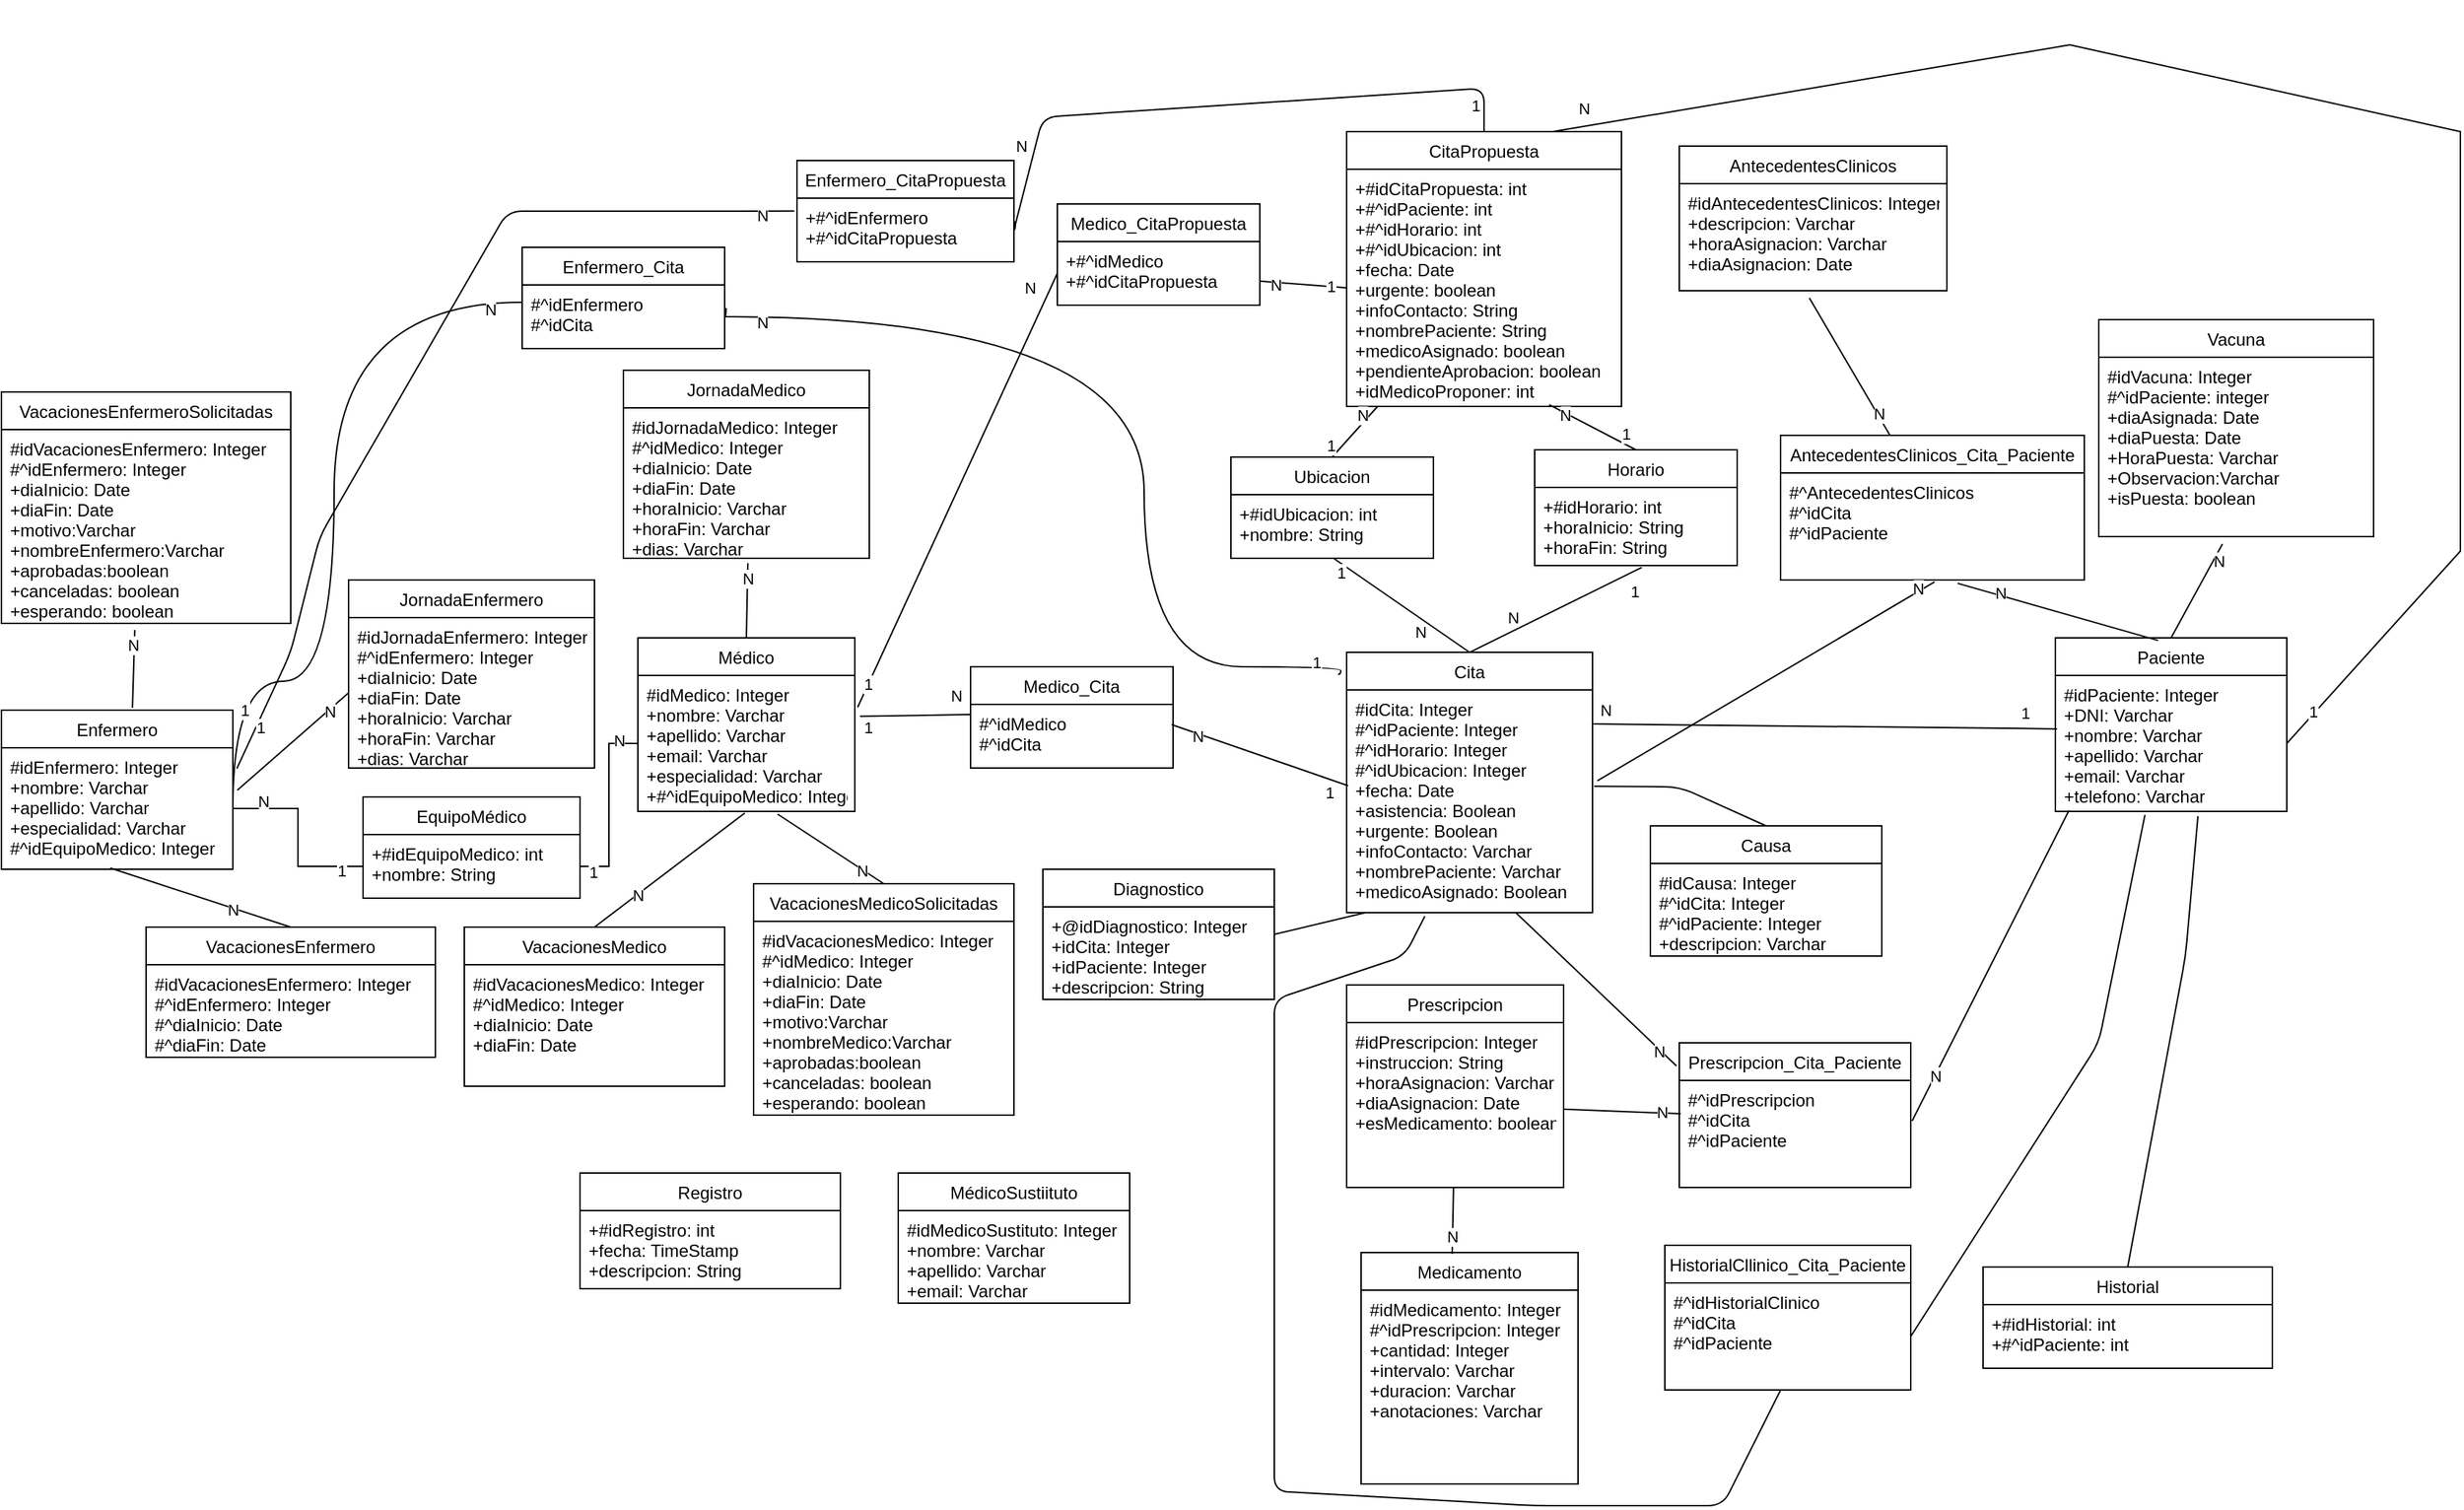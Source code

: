 <mxfile version="14.0.0" type="github">
  <diagram id="C5RBs43oDa-KdzZeNtuy" name="Page-1">
    <mxGraphModel dx="2889" dy="1963" grid="1" gridSize="10" guides="1" tooltips="1" connect="1" arrows="1" fold="1" page="1" pageScale="1" pageWidth="827" pageHeight="1169" math="0" shadow="0">
      <root>
        <mxCell id="WIyWlLk6GJQsqaUBKTNV-0" />
        <mxCell id="WIyWlLk6GJQsqaUBKTNV-1" parent="WIyWlLk6GJQsqaUBKTNV-0" />
        <mxCell id="3wOsAH_iq0aw0lzvKRQ2-39" value="" style="endArrow=none;html=1;entryX=0.007;entryY=0.393;entryDx=0;entryDy=0;entryPerimeter=0;" parent="WIyWlLk6GJQsqaUBKTNV-1" target="3wOsAH_iq0aw0lzvKRQ2-5" edge="1">
          <mxGeometry width="50" height="50" relative="1" as="geometry">
            <mxPoint x="460" y="219.5" as="sourcePoint" />
            <mxPoint x="530" y="219.5" as="targetPoint" />
          </mxGeometry>
        </mxCell>
        <mxCell id="3wOsAH_iq0aw0lzvKRQ2-40" value="" style="endArrow=none;html=1;entryX=0.5;entryY=0;entryDx=0;entryDy=0;exitX=0.616;exitY=1.035;exitDx=0;exitDy=0;exitPerimeter=0;" parent="WIyWlLk6GJQsqaUBKTNV-1" source="3wOsAH_iq0aw0lzvKRQ2-5" target="3wOsAH_iq0aw0lzvKRQ2-25" edge="1">
          <mxGeometry width="50" height="50" relative="1" as="geometry">
            <mxPoint x="1030" y="210" as="sourcePoint" />
            <mxPoint x="750" y="100" as="targetPoint" />
            <Array as="points">
              <mxPoint x="870" y="380" />
            </Array>
          </mxGeometry>
        </mxCell>
        <mxCell id="aL2Meq8TaFpPGnKe9jHd-9" value="" style="endArrow=none;html=1;exitX=0.5;exitY=0;exitDx=0;exitDy=0;entryX=0.47;entryY=0.99;entryDx=0;entryDy=0;entryPerimeter=0;" parent="WIyWlLk6GJQsqaUBKTNV-1" source="aL2Meq8TaFpPGnKe9jHd-6" target="3wOsAH_iq0aw0lzvKRQ2-45" edge="1">
          <mxGeometry width="50" height="50" relative="1" as="geometry">
            <mxPoint x="-690" y="350" as="sourcePoint" />
            <mxPoint x="-690" y="310" as="targetPoint" />
          </mxGeometry>
        </mxCell>
        <mxCell id="SNfoI0_PZydXVmOuj-C9-17" value="N" style="edgeLabel;html=1;align=center;verticalAlign=middle;resizable=0;points=[];" parent="aL2Meq8TaFpPGnKe9jHd-9" vertex="1" connectable="0">
          <mxGeometry x="-0.412" y="2" relative="1" as="geometry">
            <mxPoint x="-2.87" y="-2" as="offset" />
          </mxGeometry>
        </mxCell>
        <mxCell id="aL2Meq8TaFpPGnKe9jHd-10" value="" style="endArrow=none;html=1;exitX=0.5;exitY=0;exitDx=0;exitDy=0;entryX=0.493;entryY=1.012;entryDx=0;entryDy=0;entryPerimeter=0;" parent="WIyWlLk6GJQsqaUBKTNV-1" source="aL2Meq8TaFpPGnKe9jHd-0" target="3wOsAH_iq0aw0lzvKRQ2-1" edge="1">
          <mxGeometry width="50" height="50" relative="1" as="geometry">
            <mxPoint x="-270.5" y="350" as="sourcePoint" />
            <mxPoint x="-270" y="320" as="targetPoint" />
          </mxGeometry>
        </mxCell>
        <mxCell id="SNfoI0_PZydXVmOuj-C9-18" value="N" style="edgeLabel;html=1;align=center;verticalAlign=middle;resizable=0;points=[];" parent="aL2Meq8TaFpPGnKe9jHd-10" vertex="1" connectable="0">
          <mxGeometry x="-0.429" relative="1" as="geometry">
            <mxPoint as="offset" />
          </mxGeometry>
        </mxCell>
        <mxCell id="aL2Meq8TaFpPGnKe9jHd-11" value="" style="endArrow=none;html=1;exitX=0.5;exitY=0;exitDx=0;exitDy=0;entryX=0.506;entryY=1.032;entryDx=0;entryDy=0;entryPerimeter=0;" parent="WIyWlLk6GJQsqaUBKTNV-1" source="3wOsAH_iq0aw0lzvKRQ2-0" target="3wOsAH_iq0aw0lzvKRQ2-17" edge="1">
          <mxGeometry width="50" height="50" relative="1" as="geometry">
            <mxPoint x="-270.5" y="190" as="sourcePoint" />
            <mxPoint x="-268" y="160" as="targetPoint" />
          </mxGeometry>
        </mxCell>
        <mxCell id="SNfoI0_PZydXVmOuj-C9-19" value="N" style="edgeLabel;html=1;align=center;verticalAlign=middle;resizable=0;points=[];" parent="aL2Meq8TaFpPGnKe9jHd-11" vertex="1" connectable="0">
          <mxGeometry x="0.58" relative="1" as="geometry">
            <mxPoint as="offset" />
          </mxGeometry>
        </mxCell>
        <mxCell id="aL2Meq8TaFpPGnKe9jHd-16" value="" style="endArrow=none;html=1;exitX=1;exitY=0.5;exitDx=0;exitDy=0;entryX=0.076;entryY=1.004;entryDx=0;entryDy=0;entryPerimeter=0;" parent="WIyWlLk6GJQsqaUBKTNV-1" source="aL2Meq8TaFpPGnKe9jHd-12" target="3wOsAH_iq0aw0lzvKRQ2-9" edge="1">
          <mxGeometry width="50" height="50" relative="1" as="geometry">
            <mxPoint x="330" y="370" as="sourcePoint" />
            <mxPoint x="380" y="320" as="targetPoint" />
            <Array as="points">
              <mxPoint x="303" y="350" />
            </Array>
          </mxGeometry>
        </mxCell>
        <mxCell id="WtfZvFmU4eDFz0hqFm3u-0" value="" style="endArrow=none;html=1;entryX=0;entryY=0.5;entryDx=0;entryDy=0;exitX=1.019;exitY=0.35;exitDx=0;exitDy=0;exitPerimeter=0;" parent="WIyWlLk6GJQsqaUBKTNV-1" source="3wOsAH_iq0aw0lzvKRQ2-45" target="aL2Meq8TaFpPGnKe9jHd-5" edge="1">
          <mxGeometry width="50" height="50" relative="1" as="geometry">
            <mxPoint x="-690" y="205" as="sourcePoint" />
            <mxPoint x="-688" y="120" as="targetPoint" />
          </mxGeometry>
        </mxCell>
        <mxCell id="SNfoI0_PZydXVmOuj-C9-15" value="N" style="edgeLabel;html=1;align=center;verticalAlign=middle;resizable=0;points=[];" parent="WtfZvFmU4eDFz0hqFm3u-0" vertex="1" connectable="0">
          <mxGeometry x="0.868" relative="1" as="geometry">
            <mxPoint x="-7.96" y="8.58" as="offset" />
          </mxGeometry>
        </mxCell>
        <mxCell id="3wOsAH_iq0aw0lzvKRQ2-0" value="Médico" style="swimlane;fontStyle=0;childLayout=stackLayout;horizontal=1;startSize=26;fillColor=none;horizontalStack=0;resizeParent=1;resizeParentMax=0;resizeLast=0;collapsible=1;marginBottom=0;" parent="WIyWlLk6GJQsqaUBKTNV-1" vertex="1">
          <mxGeometry x="-200" y="160" width="150" height="120" as="geometry" />
        </mxCell>
        <mxCell id="3wOsAH_iq0aw0lzvKRQ2-1" value="#idMedico: Integer&#xa;+nombre: Varchar&#xa;+apellido: Varchar&#xa;+email: Varchar&#xa;+especialidad: Varchar&#xa;+#^idEquipoMedico: Integer&#xa;" style="text;strokeColor=none;fillColor=none;align=left;verticalAlign=top;spacingLeft=4;spacingRight=4;overflow=hidden;rotatable=0;points=[[0,0.5],[1,0.5]];portConstraint=eastwest;" parent="3wOsAH_iq0aw0lzvKRQ2-0" vertex="1">
          <mxGeometry y="26" width="150" height="94" as="geometry" />
        </mxCell>
        <mxCell id="3wOsAH_iq0aw0lzvKRQ2-16" value="JornadaMedico" style="swimlane;fontStyle=0;childLayout=stackLayout;horizontal=1;startSize=26;fillColor=none;horizontalStack=0;resizeParent=1;resizeParentMax=0;resizeLast=0;collapsible=1;marginBottom=0;" parent="WIyWlLk6GJQsqaUBKTNV-1" vertex="1">
          <mxGeometry x="-210" y="-25" width="170" height="130" as="geometry" />
        </mxCell>
        <mxCell id="3wOsAH_iq0aw0lzvKRQ2-17" value="#idJornadaMedico: Integer&#xa;#^idMedico: Integer&#xa;+diaInicio: Date&#xa;+diaFin: Date&#xa;+horaInicio: Varchar&#xa;+horaFin: Varchar&#xa;+dias: Varchar" style="text;strokeColor=none;fillColor=none;align=left;verticalAlign=top;spacingLeft=4;spacingRight=4;overflow=hidden;rotatable=0;points=[[0,0.5],[1,0.5]];portConstraint=eastwest;" parent="3wOsAH_iq0aw0lzvKRQ2-16" vertex="1">
          <mxGeometry y="26" width="170" height="104" as="geometry" />
        </mxCell>
        <mxCell id="aL2Meq8TaFpPGnKe9jHd-0" value="VacacionesMedico" style="swimlane;fontStyle=0;childLayout=stackLayout;horizontal=1;startSize=26;fillColor=none;horizontalStack=0;resizeParent=1;resizeParentMax=0;resizeLast=0;collapsible=1;marginBottom=0;" parent="WIyWlLk6GJQsqaUBKTNV-1" vertex="1">
          <mxGeometry x="-320" y="360" width="180" height="110" as="geometry" />
        </mxCell>
        <mxCell id="aL2Meq8TaFpPGnKe9jHd-1" value="#idVacacionesMedico: Integer&#xa;#^idMedico: Integer&#xa;+diaInicio: Date&#xa;+diaFin: Date" style="text;strokeColor=none;fillColor=none;align=left;verticalAlign=top;spacingLeft=4;spacingRight=4;overflow=hidden;rotatable=0;points=[[0,0.5],[1,0.5]];portConstraint=eastwest;" parent="aL2Meq8TaFpPGnKe9jHd-0" vertex="1">
          <mxGeometry y="26" width="180" height="84" as="geometry" />
        </mxCell>
        <mxCell id="3wOsAH_iq0aw0lzvKRQ2-44" value="Enfermero" style="swimlane;fontStyle=0;childLayout=stackLayout;horizontal=1;startSize=26;fillColor=none;horizontalStack=0;resizeParent=1;resizeParentMax=0;resizeLast=0;collapsible=1;marginBottom=0;" parent="WIyWlLk6GJQsqaUBKTNV-1" vertex="1">
          <mxGeometry x="-640" y="210" width="160" height="110" as="geometry" />
        </mxCell>
        <mxCell id="3wOsAH_iq0aw0lzvKRQ2-45" value="#idEnfermero: Integer&#xa;+nombre: Varchar&#xa;+apellido: Varchar&#xa;+especialidad: Varchar&#xa;#^idEquipoMedico: Integer" style="text;strokeColor=none;fillColor=none;align=left;verticalAlign=top;spacingLeft=4;spacingRight=4;overflow=hidden;rotatable=0;points=[[0,0.5],[1,0.5]];portConstraint=eastwest;" parent="3wOsAH_iq0aw0lzvKRQ2-44" vertex="1">
          <mxGeometry y="26" width="160" height="84" as="geometry" />
        </mxCell>
        <mxCell id="aL2Meq8TaFpPGnKe9jHd-4" value="JornadaEnfermero" style="swimlane;fontStyle=0;childLayout=stackLayout;horizontal=1;startSize=26;fillColor=none;horizontalStack=0;resizeParent=1;resizeParentMax=0;resizeLast=0;collapsible=1;marginBottom=0;" parent="WIyWlLk6GJQsqaUBKTNV-1" vertex="1">
          <mxGeometry x="-400" y="120" width="170" height="130" as="geometry" />
        </mxCell>
        <mxCell id="aL2Meq8TaFpPGnKe9jHd-5" value="#idJornadaEnfermero: Integer&#xa;#^idEnfermero: Integer&#xa;+diaInicio: Date&#xa;+diaFin: Date&#xa;+horaInicio: Varchar&#xa;+horaFin: Varchar&#xa;+dias: Varchar" style="text;strokeColor=none;fillColor=none;align=left;verticalAlign=top;spacingLeft=4;spacingRight=4;overflow=hidden;rotatable=0;points=[[0,0.5],[1,0.5]];portConstraint=eastwest;" parent="aL2Meq8TaFpPGnKe9jHd-4" vertex="1">
          <mxGeometry y="26" width="170" height="104" as="geometry" />
        </mxCell>
        <mxCell id="aL2Meq8TaFpPGnKe9jHd-6" value="VacacionesEnfermero" style="swimlane;fontStyle=0;childLayout=stackLayout;horizontal=1;startSize=26;fillColor=none;horizontalStack=0;resizeParent=1;resizeParentMax=0;resizeLast=0;collapsible=1;marginBottom=0;" parent="WIyWlLk6GJQsqaUBKTNV-1" vertex="1">
          <mxGeometry x="-540" y="360" width="200" height="90" as="geometry" />
        </mxCell>
        <mxCell id="aL2Meq8TaFpPGnKe9jHd-7" value="#idVacacionesEnfermero: Integer&#xa;#^idEnfermero: Integer&#xa;#^diaInicio: Date&#xa;#^diaFin: Date" style="text;strokeColor=none;fillColor=none;align=left;verticalAlign=top;spacingLeft=4;spacingRight=4;overflow=hidden;rotatable=0;points=[[0,0.5],[1,0.5]];portConstraint=eastwest;" parent="aL2Meq8TaFpPGnKe9jHd-6" vertex="1">
          <mxGeometry y="26" width="200" height="64" as="geometry" />
        </mxCell>
        <mxCell id="brtLgZSoVgOQlLyy4Tk0-4" value="" style="endArrow=none;html=1;entryX=0;entryY=0.159;entryDx=0;entryDy=0;entryPerimeter=0;exitX=1.024;exitY=0.301;exitDx=0;exitDy=0;exitPerimeter=0;" parent="WIyWlLk6GJQsqaUBKTNV-1" source="3wOsAH_iq0aw0lzvKRQ2-1" target="brtLgZSoVgOQlLyy4Tk0-1" edge="1">
          <mxGeometry width="50" height="50" relative="1" as="geometry">
            <mxPoint x="-195" y="244.5" as="sourcePoint" />
            <mxPoint x="-115" y="244.5" as="targetPoint" />
          </mxGeometry>
        </mxCell>
        <mxCell id="SNfoI0_PZydXVmOuj-C9-25" value="N" style="edgeLabel;html=1;align=center;verticalAlign=middle;resizable=0;points=[];" parent="brtLgZSoVgOQlLyy4Tk0-4" vertex="1" connectable="0">
          <mxGeometry x="0.765" y="-2" relative="1" as="geometry">
            <mxPoint x="49.38" y="-297.16" as="offset" />
          </mxGeometry>
        </mxCell>
        <mxCell id="brtLgZSoVgOQlLyy4Tk0-5" value="" style="endArrow=none;html=1;entryX=0.006;entryY=0.43;entryDx=0;entryDy=0;entryPerimeter=0;exitX=0.993;exitY=0.318;exitDx=0;exitDy=0;exitPerimeter=0;" parent="WIyWlLk6GJQsqaUBKTNV-1" source="brtLgZSoVgOQlLyy4Tk0-1" target="3wOsAH_iq0aw0lzvKRQ2-9" edge="1">
          <mxGeometry width="50" height="50" relative="1" as="geometry">
            <mxPoint x="110" y="244.5" as="sourcePoint" />
            <mxPoint x="190" y="244.5" as="targetPoint" />
          </mxGeometry>
        </mxCell>
        <mxCell id="SNfoI0_PZydXVmOuj-C9-26" value="N" style="edgeLabel;html=1;align=center;verticalAlign=middle;resizable=0;points=[];" parent="brtLgZSoVgOQlLyy4Tk0-5" vertex="1" connectable="0">
          <mxGeometry x="-0.706" y="-2" relative="1" as="geometry">
            <mxPoint as="offset" />
          </mxGeometry>
        </mxCell>
        <mxCell id="brtLgZSoVgOQlLyy4Tk0-15" value="" style="endArrow=none;html=1;entryX=0.5;entryY=0;entryDx=0;entryDy=0;exitX=0.529;exitY=1.025;exitDx=0;exitDy=0;exitPerimeter=0;" parent="WIyWlLk6GJQsqaUBKTNV-1" source="brtLgZSoVgOQlLyy4Tk0-12" target="3wOsAH_iq0aw0lzvKRQ2-8" edge="1">
          <mxGeometry width="50" height="50" relative="1" as="geometry">
            <mxPoint x="379.41" y="80" as="sourcePoint" />
            <mxPoint x="379.41" y="130" as="targetPoint" />
          </mxGeometry>
        </mxCell>
        <mxCell id="zmQ8ylne4ismj-RZdTGN-18" style="edgeStyle=none;rounded=0;orthogonalLoop=1;jettySize=auto;html=1;exitX=0.5;exitY=0;exitDx=0;exitDy=0;endArrow=none;endFill=0;" parent="WIyWlLk6GJQsqaUBKTNV-1" source="brtLgZSoVgOQlLyy4Tk0-16" target="zmQ8ylne4ismj-RZdTGN-1" edge="1">
          <mxGeometry relative="1" as="geometry" />
        </mxCell>
        <mxCell id="brtLgZSoVgOQlLyy4Tk0-16" value="Ubicacion" style="swimlane;fontStyle=0;childLayout=stackLayout;horizontal=1;startSize=26;fillColor=none;horizontalStack=0;resizeParent=1;resizeParentMax=0;resizeLast=0;collapsible=1;marginBottom=0;" parent="WIyWlLk6GJQsqaUBKTNV-1" vertex="1">
          <mxGeometry x="210" y="35" width="140" height="70" as="geometry" />
        </mxCell>
        <mxCell id="brtLgZSoVgOQlLyy4Tk0-17" value="+#idUbicacion: int&#xa;+nombre: String" style="text;strokeColor=none;fillColor=none;align=left;verticalAlign=top;spacingLeft=4;spacingRight=4;overflow=hidden;rotatable=0;points=[[0,0.5],[1,0.5]];portConstraint=eastwest;" parent="brtLgZSoVgOQlLyy4Tk0-16" vertex="1">
          <mxGeometry y="26" width="140" height="44" as="geometry" />
        </mxCell>
        <mxCell id="brtLgZSoVgOQlLyy4Tk0-20" value="" style="endArrow=none;html=1;exitX=0.5;exitY=0;exitDx=0;exitDy=0;entryX=0.507;entryY=1;entryDx=0;entryDy=0;entryPerimeter=0;" parent="WIyWlLk6GJQsqaUBKTNV-1" source="3wOsAH_iq0aw0lzvKRQ2-8" target="brtLgZSoVgOQlLyy4Tk0-17" edge="1">
          <mxGeometry width="50" height="50" relative="1" as="geometry">
            <mxPoint x="320" y="130" as="sourcePoint" />
            <mxPoint x="320" y="50" as="targetPoint" />
          </mxGeometry>
        </mxCell>
        <mxCell id="3wOsAH_iq0aw0lzvKRQ2-8" value="Cita" style="swimlane;fontStyle=0;childLayout=stackLayout;horizontal=1;startSize=26;fillColor=none;horizontalStack=0;resizeParent=1;resizeParentMax=0;resizeLast=0;collapsible=1;marginBottom=0;" parent="WIyWlLk6GJQsqaUBKTNV-1" vertex="1">
          <mxGeometry x="290" y="170" width="170" height="180" as="geometry" />
        </mxCell>
        <mxCell id="3wOsAH_iq0aw0lzvKRQ2-9" value="#idCita: Integer&#xa;#^idPaciente: Integer&#xa;#^idHorario: Integer&#xa;#^idUbicacion: Integer&#xa;+fecha: Date&#xa;+asistencia: Boolean&#xa;+urgente: Boolean&#xa;+infoContacto: Varchar&#xa;+nombrePaciente: Varchar&#xa;+medicoAsignado: Boolean" style="text;strokeColor=none;fillColor=none;align=left;verticalAlign=top;spacingLeft=4;spacingRight=4;overflow=hidden;rotatable=0;points=[[0,0.5],[1,0.5]];portConstraint=eastwest;" parent="3wOsAH_iq0aw0lzvKRQ2-8" vertex="1">
          <mxGeometry y="26" width="170" height="154" as="geometry" />
        </mxCell>
        <mxCell id="3wOsAH_iq0aw0lzvKRQ2-21" value="Prescripcion" style="swimlane;fontStyle=0;childLayout=stackLayout;horizontal=1;startSize=26;fillColor=none;horizontalStack=0;resizeParent=1;resizeParentMax=0;resizeLast=0;collapsible=1;marginBottom=0;" parent="WIyWlLk6GJQsqaUBKTNV-1" vertex="1">
          <mxGeometry x="290" y="400" width="150" height="140" as="geometry" />
        </mxCell>
        <mxCell id="3wOsAH_iq0aw0lzvKRQ2-22" value="#idPrescripcion: Integer&#xa;+instruccion: String&#xa;+horaAsignacion: Varchar&#xa;+diaAsignacion: Date&#xa;+esMedicamento: boolean&#xa;" style="text;strokeColor=none;fillColor=none;align=left;verticalAlign=top;spacingLeft=4;spacingRight=4;overflow=hidden;rotatable=0;points=[[0,0.5],[1,0.5]];portConstraint=eastwest;" parent="3wOsAH_iq0aw0lzvKRQ2-21" vertex="1">
          <mxGeometry y="26" width="150" height="114" as="geometry" />
        </mxCell>
        <mxCell id="3wOsAH_iq0aw0lzvKRQ2-4" value="Paciente" style="swimlane;fontStyle=0;childLayout=stackLayout;horizontal=1;startSize=26;fillColor=none;horizontalStack=0;resizeParent=1;resizeParentMax=0;resizeLast=0;collapsible=1;marginBottom=0;" parent="WIyWlLk6GJQsqaUBKTNV-1" vertex="1">
          <mxGeometry x="780" y="160" width="160" height="120" as="geometry" />
        </mxCell>
        <mxCell id="3wOsAH_iq0aw0lzvKRQ2-5" value="#idPaciente: Integer&#xa;+DNI: Varchar&#xa;+nombre: Varchar&#xa;+apellido: Varchar&#xa;+email: Varchar&#xa;+telefono: Varchar" style="text;strokeColor=none;fillColor=none;align=left;verticalAlign=top;spacingLeft=4;spacingRight=4;overflow=hidden;rotatable=0;points=[[0,0.5],[1,0.5]];portConstraint=eastwest;" parent="3wOsAH_iq0aw0lzvKRQ2-4" vertex="1">
          <mxGeometry y="26" width="160" height="94" as="geometry" />
        </mxCell>
        <mxCell id="brtLgZSoVgOQlLyy4Tk0-0" value="Medico_Cita" style="swimlane;fontStyle=0;childLayout=stackLayout;horizontal=1;startSize=26;fillColor=none;horizontalStack=0;resizeParent=1;resizeParentMax=0;resizeLast=0;collapsible=1;marginBottom=0;" parent="WIyWlLk6GJQsqaUBKTNV-1" vertex="1">
          <mxGeometry x="30" y="180" width="140" height="70" as="geometry" />
        </mxCell>
        <mxCell id="brtLgZSoVgOQlLyy4Tk0-1" value="#^idMedico&#xa;#^idCita" style="text;strokeColor=none;fillColor=none;align=left;verticalAlign=top;spacingLeft=4;spacingRight=4;overflow=hidden;rotatable=0;points=[[0,0.5],[1,0.5]];portConstraint=eastwest;" parent="brtLgZSoVgOQlLyy4Tk0-0" vertex="1">
          <mxGeometry y="26" width="140" height="44" as="geometry" />
        </mxCell>
        <mxCell id="aL2Meq8TaFpPGnKe9jHd-12" value="Diagnostico" style="swimlane;fontStyle=0;childLayout=stackLayout;horizontal=1;startSize=26;fillColor=none;horizontalStack=0;resizeParent=1;resizeParentMax=0;resizeLast=0;collapsible=1;marginBottom=0;" parent="WIyWlLk6GJQsqaUBKTNV-1" vertex="1">
          <mxGeometry x="80" y="320" width="160" height="90" as="geometry" />
        </mxCell>
        <mxCell id="aL2Meq8TaFpPGnKe9jHd-13" value="+@idDiagnostico: Integer&#xa;+idCita: Integer&#xa;+idPaciente: Integer&#xa;+descripcion: String" style="text;strokeColor=none;fillColor=none;align=left;verticalAlign=top;spacingLeft=4;spacingRight=4;overflow=hidden;rotatable=0;points=[[0,0.5],[1,0.5]];portConstraint=eastwest;" parent="aL2Meq8TaFpPGnKe9jHd-12" vertex="1">
          <mxGeometry y="26" width="160" height="64" as="geometry" />
        </mxCell>
        <mxCell id="3wOsAH_iq0aw0lzvKRQ2-29" value="Medicamento" style="swimlane;fontStyle=0;childLayout=stackLayout;horizontal=1;startSize=26;fillColor=none;horizontalStack=0;resizeParent=1;resizeParentMax=0;resizeLast=0;collapsible=1;marginBottom=0;" parent="WIyWlLk6GJQsqaUBKTNV-1" vertex="1">
          <mxGeometry x="300" y="585" width="150" height="160" as="geometry" />
        </mxCell>
        <mxCell id="3wOsAH_iq0aw0lzvKRQ2-30" value="#idMedicamento: Integer&#xa;#^idPrescripcion: Integer&#xa;+cantidad: Integer&#xa;+intervalo: Varchar&#xa;+duracion: Varchar&#xa;+anotaciones: Varchar&#xa;" style="text;strokeColor=none;fillColor=none;align=left;verticalAlign=top;spacingLeft=4;spacingRight=4;overflow=hidden;rotatable=0;points=[[0,0.5],[1,0.5]];portConstraint=eastwest;" parent="3wOsAH_iq0aw0lzvKRQ2-29" vertex="1">
          <mxGeometry y="26" width="150" height="134" as="geometry" />
        </mxCell>
        <mxCell id="3wOsAH_iq0aw0lzvKRQ2-25" value="Historial" style="swimlane;fontStyle=0;childLayout=stackLayout;horizontal=1;startSize=26;fillColor=none;horizontalStack=0;resizeParent=1;resizeParentMax=0;resizeLast=0;collapsible=1;marginBottom=0;" parent="WIyWlLk6GJQsqaUBKTNV-1" vertex="1">
          <mxGeometry x="730" y="595" width="200" height="70" as="geometry" />
        </mxCell>
        <mxCell id="3wOsAH_iq0aw0lzvKRQ2-26" value="+#idHistorial: int&#xa;+#^idPaciente: int&#xa;" style="text;strokeColor=none;fillColor=none;align=left;verticalAlign=top;spacingLeft=4;spacingRight=4;overflow=hidden;rotatable=0;points=[[0,0.5],[1,0.5]];portConstraint=eastwest;" parent="3wOsAH_iq0aw0lzvKRQ2-25" vertex="1">
          <mxGeometry y="26" width="200" height="44" as="geometry" />
        </mxCell>
        <mxCell id="0YiSJWPbRTJiQ_5nI4mh-8" value="" style="endArrow=none;html=1;strokeColor=#000000;entryX=0.006;entryY=0.311;entryDx=0;entryDy=0;entryPerimeter=0;" parent="WIyWlLk6GJQsqaUBKTNV-1" source="3wOsAH_iq0aw0lzvKRQ2-22" target="0YiSJWPbRTJiQ_5nI4mh-2" edge="1">
          <mxGeometry width="50" height="50" relative="1" as="geometry">
            <mxPoint x="460" y="490" as="sourcePoint" />
            <mxPoint x="510" y="440" as="targetPoint" />
          </mxGeometry>
        </mxCell>
        <mxCell id="SNfoI0_PZydXVmOuj-C9-5" value="N" style="edgeLabel;html=1;align=center;verticalAlign=middle;resizable=0;points=[];" parent="0YiSJWPbRTJiQ_5nI4mh-8" vertex="1" connectable="0">
          <mxGeometry x="0.667" y="1" relative="1" as="geometry">
            <mxPoint as="offset" />
          </mxGeometry>
        </mxCell>
        <mxCell id="0YiSJWPbRTJiQ_5nI4mh-9" value="" style="endArrow=none;html=1;strokeColor=#000000;entryX=0.059;entryY=0.992;entryDx=0;entryDy=0;entryPerimeter=0;exitX=1.006;exitY=0.378;exitDx=0;exitDy=0;exitPerimeter=0;" parent="WIyWlLk6GJQsqaUBKTNV-1" source="0YiSJWPbRTJiQ_5nI4mh-2" target="3wOsAH_iq0aw0lzvKRQ2-5" edge="1">
          <mxGeometry width="50" height="50" relative="1" as="geometry">
            <mxPoint x="990" y="570" as="sourcePoint" />
            <mxPoint x="1020" y="480" as="targetPoint" />
            <Array as="points" />
          </mxGeometry>
        </mxCell>
        <mxCell id="SNfoI0_PZydXVmOuj-C9-6" value="N" style="edgeLabel;html=1;align=center;verticalAlign=middle;resizable=0;points=[];" parent="0YiSJWPbRTJiQ_5nI4mh-9" vertex="1" connectable="0">
          <mxGeometry x="-0.706" relative="1" as="geometry">
            <mxPoint as="offset" />
          </mxGeometry>
        </mxCell>
        <mxCell id="3wOsAH_iq0aw0lzvKRQ2-53" value="Causa" style="swimlane;fontStyle=0;childLayout=stackLayout;horizontal=1;startSize=26;fillColor=none;horizontalStack=0;resizeParent=1;resizeParentMax=0;resizeLast=0;collapsible=1;marginBottom=0;" parent="WIyWlLk6GJQsqaUBKTNV-1" vertex="1">
          <mxGeometry x="500" y="290" width="160" height="90" as="geometry" />
        </mxCell>
        <mxCell id="3wOsAH_iq0aw0lzvKRQ2-54" value="#idCausa: Integer&#xa;#^idCita: Integer&#xa;#^idPaciente: Integer&#xa;+descripcion: Varchar" style="text;strokeColor=none;fillColor=none;align=left;verticalAlign=top;spacingLeft=4;spacingRight=4;overflow=hidden;rotatable=0;points=[[0,0.5],[1,0.5]];portConstraint=eastwest;" parent="3wOsAH_iq0aw0lzvKRQ2-53" vertex="1">
          <mxGeometry y="26" width="160" height="64" as="geometry" />
        </mxCell>
        <mxCell id="0YiSJWPbRTJiQ_5nI4mh-10" value="" style="endArrow=none;html=1;strokeColor=#000000;entryX=0.688;entryY=1;entryDx=0;entryDy=0;entryPerimeter=0;exitX=-0.012;exitY=0.16;exitDx=0;exitDy=0;exitPerimeter=0;" parent="WIyWlLk6GJQsqaUBKTNV-1" source="0YiSJWPbRTJiQ_5nI4mh-1" target="3wOsAH_iq0aw0lzvKRQ2-9" edge="1">
          <mxGeometry width="50" height="50" relative="1" as="geometry">
            <mxPoint x="407" y="450" as="sourcePoint" />
            <mxPoint x="510" y="440" as="targetPoint" />
          </mxGeometry>
        </mxCell>
        <mxCell id="SNfoI0_PZydXVmOuj-C9-4" value="N" style="edgeLabel;html=1;align=center;verticalAlign=middle;resizable=0;points=[];" parent="0YiSJWPbRTJiQ_5nI4mh-10" vertex="1" connectable="0">
          <mxGeometry x="-0.8" y="1" relative="1" as="geometry">
            <mxPoint as="offset" />
          </mxGeometry>
        </mxCell>
        <mxCell id="0YiSJWPbRTJiQ_5nI4mh-12" value="" style="endArrow=none;html=1;strokeColor=#000000;entryX=1.006;entryY=0.433;entryDx=0;entryDy=0;exitX=0.5;exitY=0;exitDx=0;exitDy=0;entryPerimeter=0;" parent="WIyWlLk6GJQsqaUBKTNV-1" source="3wOsAH_iq0aw0lzvKRQ2-53" target="3wOsAH_iq0aw0lzvKRQ2-9" edge="1">
          <mxGeometry width="50" height="50" relative="1" as="geometry">
            <mxPoint x="460" y="390" as="sourcePoint" />
            <mxPoint x="510" y="340" as="targetPoint" />
            <Array as="points">
              <mxPoint x="520" y="263" />
            </Array>
          </mxGeometry>
        </mxCell>
        <mxCell id="zmQ8ylne4ismj-RZdTGN-19" style="edgeStyle=none;rounded=0;orthogonalLoop=1;jettySize=auto;html=1;exitX=0.5;exitY=0;exitDx=0;exitDy=0;entryX=0.737;entryY=0.993;entryDx=0;entryDy=0;entryPerimeter=0;endArrow=none;endFill=0;" parent="WIyWlLk6GJQsqaUBKTNV-1" source="brtLgZSoVgOQlLyy4Tk0-11" target="zmQ8ylne4ismj-RZdTGN-1" edge="1">
          <mxGeometry relative="1" as="geometry" />
        </mxCell>
        <mxCell id="brtLgZSoVgOQlLyy4Tk0-11" value="Horario" style="swimlane;fontStyle=0;childLayout=stackLayout;horizontal=1;startSize=26;fillColor=none;horizontalStack=0;resizeParent=1;resizeParentMax=0;resizeLast=0;collapsible=1;marginBottom=0;" parent="WIyWlLk6GJQsqaUBKTNV-1" vertex="1">
          <mxGeometry x="420" y="30" width="140" height="80" as="geometry" />
        </mxCell>
        <mxCell id="brtLgZSoVgOQlLyy4Tk0-12" value="+#idHorario: int&#xa;+horaInicio: String&#xa;+horaFin: String" style="text;strokeColor=none;fillColor=none;align=left;verticalAlign=top;spacingLeft=4;spacingRight=4;overflow=hidden;rotatable=0;points=[[0,0.5],[1,0.5]];portConstraint=eastwest;" parent="brtLgZSoVgOQlLyy4Tk0-11" vertex="1">
          <mxGeometry y="26" width="140" height="54" as="geometry" />
        </mxCell>
        <mxCell id="0YiSJWPbRTJiQ_5nI4mh-1" value="Prescripcion_Cita_Paciente" style="swimlane;fontStyle=0;childLayout=stackLayout;horizontal=1;startSize=26;fillColor=none;horizontalStack=0;resizeParent=1;resizeParentMax=0;resizeLast=0;collapsible=1;marginBottom=0;" parent="WIyWlLk6GJQsqaUBKTNV-1" vertex="1">
          <mxGeometry x="520" y="440" width="160" height="100" as="geometry" />
        </mxCell>
        <mxCell id="0YiSJWPbRTJiQ_5nI4mh-2" value="#^idPrescripcion&#xa;#^idCita&#xa;#^idPaciente" style="text;strokeColor=none;fillColor=none;align=left;verticalAlign=top;spacingLeft=4;spacingRight=4;overflow=hidden;rotatable=0;points=[[0,0.5],[1,0.5]];portConstraint=eastwest;" parent="0YiSJWPbRTJiQ_5nI4mh-1" vertex="1">
          <mxGeometry y="26" width="160" height="74" as="geometry" />
        </mxCell>
        <mxCell id="nx2LOFp2S63YU2CEtD_n-5" value="HistorialCllinico_Cita_Paciente" style="swimlane;fontStyle=0;childLayout=stackLayout;horizontal=1;startSize=26;fillColor=none;horizontalStack=0;resizeParent=1;resizeParentMax=0;resizeLast=0;collapsible=1;marginBottom=0;" parent="WIyWlLk6GJQsqaUBKTNV-1" vertex="1">
          <mxGeometry x="510" y="580" width="170" height="100" as="geometry">
            <mxRectangle x="520" y="600" width="180" height="26" as="alternateBounds" />
          </mxGeometry>
        </mxCell>
        <mxCell id="nx2LOFp2S63YU2CEtD_n-6" value="#^idHistorialClinico&#xa;#^idCita&#xa;#^idPaciente" style="text;strokeColor=none;fillColor=none;align=left;verticalAlign=top;spacingLeft=4;spacingRight=4;overflow=hidden;rotatable=0;points=[[0,0.5],[1,0.5]];portConstraint=eastwest;" parent="nx2LOFp2S63YU2CEtD_n-5" vertex="1">
          <mxGeometry y="26" width="170" height="74" as="geometry" />
        </mxCell>
        <mxCell id="nx2LOFp2S63YU2CEtD_n-10" value="" style="endArrow=none;html=1;entryX=0.471;entryY=1;entryDx=0;entryDy=0;entryPerimeter=0;exitX=0.318;exitY=1.016;exitDx=0;exitDy=0;exitPerimeter=0;" parent="WIyWlLk6GJQsqaUBKTNV-1" source="3wOsAH_iq0aw0lzvKRQ2-9" target="nx2LOFp2S63YU2CEtD_n-6" edge="1">
          <mxGeometry width="50" height="50" relative="1" as="geometry">
            <mxPoint x="340" y="360" as="sourcePoint" />
            <mxPoint x="530" y="590" as="targetPoint" />
            <Array as="points">
              <mxPoint x="330" y="380" />
              <mxPoint x="240" y="410" />
              <mxPoint x="240" y="750" />
              <mxPoint x="420" y="760" />
              <mxPoint x="550" y="760" />
            </Array>
          </mxGeometry>
        </mxCell>
        <mxCell id="nx2LOFp2S63YU2CEtD_n-12" value="" style="endArrow=none;html=1;exitX=1;exitY=0.5;exitDx=0;exitDy=0;entryX=0.387;entryY=1.026;entryDx=0;entryDy=0;entryPerimeter=0;" parent="WIyWlLk6GJQsqaUBKTNV-1" source="nx2LOFp2S63YU2CEtD_n-6" target="3wOsAH_iq0aw0lzvKRQ2-5" edge="1">
          <mxGeometry width="50" height="50" relative="1" as="geometry">
            <mxPoint x="690" y="655" as="sourcePoint" />
            <mxPoint x="920" y="281" as="targetPoint" />
            <Array as="points">
              <mxPoint x="810" y="440" />
            </Array>
          </mxGeometry>
        </mxCell>
        <mxCell id="nx2LOFp2S63YU2CEtD_n-2" value="" style="endArrow=none;html=1;exitX=0.42;exitY=0.006;exitDx=0;exitDy=0;exitPerimeter=0;" parent="WIyWlLk6GJQsqaUBKTNV-1" source="3wOsAH_iq0aw0lzvKRQ2-29" target="3wOsAH_iq0aw0lzvKRQ2-22" edge="1">
          <mxGeometry width="50" height="50" relative="1" as="geometry">
            <mxPoint x="360" y="580" as="sourcePoint" />
            <mxPoint x="410" y="530" as="targetPoint" />
          </mxGeometry>
        </mxCell>
        <mxCell id="SNfoI0_PZydXVmOuj-C9-2" value="N" style="edgeLabel;html=1;align=center;verticalAlign=middle;resizable=0;points=[];" parent="nx2LOFp2S63YU2CEtD_n-2" vertex="1" connectable="0">
          <mxGeometry x="-0.487" relative="1" as="geometry">
            <mxPoint as="offset" />
          </mxGeometry>
        </mxCell>
        <mxCell id="YFAmt-DMBgLiFFvpZ2U6-0" value="VacacionesMedicoSolicitadas" style="swimlane;fontStyle=0;childLayout=stackLayout;horizontal=1;startSize=26;fillColor=none;horizontalStack=0;resizeParent=1;resizeParentMax=0;resizeLast=0;collapsible=1;marginBottom=0;" parent="WIyWlLk6GJQsqaUBKTNV-1" vertex="1">
          <mxGeometry x="-120" y="330" width="180" height="160" as="geometry" />
        </mxCell>
        <mxCell id="YFAmt-DMBgLiFFvpZ2U6-1" value="#idVacacionesMedico: Integer&#xa;#^idMedico: Integer&#xa;+diaInicio: Date&#xa;+diaFin: Date&#xa;+motivo:Varchar&#xa;+nombreMedico:Varchar&#xa;+aprobadas:boolean&#xa;+canceladas: boolean&#xa;+esperando: boolean" style="text;strokeColor=none;fillColor=none;align=left;verticalAlign=top;spacingLeft=4;spacingRight=4;overflow=hidden;rotatable=0;points=[[0,0.5],[1,0.5]];portConstraint=eastwest;" parent="YFAmt-DMBgLiFFvpZ2U6-0" vertex="1">
          <mxGeometry y="26" width="180" height="134" as="geometry" />
        </mxCell>
        <mxCell id="YFAmt-DMBgLiFFvpZ2U6-2" value="" style="endArrow=none;html=1;entryX=0.5;entryY=0;entryDx=0;entryDy=0;exitX=0.644;exitY=1.02;exitDx=0;exitDy=0;exitPerimeter=0;" parent="WIyWlLk6GJQsqaUBKTNV-1" source="3wOsAH_iq0aw0lzvKRQ2-1" target="YFAmt-DMBgLiFFvpZ2U6-0" edge="1">
          <mxGeometry width="50" height="50" relative="1" as="geometry">
            <mxPoint x="-100" y="190" as="sourcePoint" />
            <mxPoint x="-50" y="140" as="targetPoint" />
          </mxGeometry>
        </mxCell>
        <mxCell id="SNfoI0_PZydXVmOuj-C9-24" value="N" style="edgeLabel;html=1;align=center;verticalAlign=middle;resizable=0;points=[];" parent="YFAmt-DMBgLiFFvpZ2U6-2" vertex="1" connectable="0">
          <mxGeometry x="0.598" y="-1" relative="1" as="geometry">
            <mxPoint as="offset" />
          </mxGeometry>
        </mxCell>
        <mxCell id="lkOo6rDuCDogDROpD0lL-0" value="MédicoSustiituto" style="swimlane;fontStyle=0;childLayout=stackLayout;horizontal=1;startSize=26;fillColor=none;horizontalStack=0;resizeParent=1;resizeParentMax=0;resizeLast=0;collapsible=1;marginBottom=0;" parent="WIyWlLk6GJQsqaUBKTNV-1" vertex="1">
          <mxGeometry x="-20" y="530" width="160" height="90" as="geometry" />
        </mxCell>
        <mxCell id="lkOo6rDuCDogDROpD0lL-1" value="#idMedicoSustituto: Integer&#xa;+nombre: Varchar&#xa;+apellido: Varchar&#xa;+email: Varchar" style="text;strokeColor=none;fillColor=none;align=left;verticalAlign=top;spacingLeft=4;spacingRight=4;overflow=hidden;rotatable=0;points=[[0,0.5],[1,0.5]];portConstraint=eastwest;" parent="lkOo6rDuCDogDROpD0lL-0" vertex="1">
          <mxGeometry y="26" width="160" height="64" as="geometry" />
        </mxCell>
        <mxCell id="oxiOrywgYslZLJqPvTPa-0" value="EquipoMédico" style="swimlane;fontStyle=0;childLayout=stackLayout;horizontal=1;startSize=26;fillColor=none;horizontalStack=0;resizeParent=1;resizeParentMax=0;resizeLast=0;collapsible=1;marginBottom=0;" parent="WIyWlLk6GJQsqaUBKTNV-1" vertex="1">
          <mxGeometry x="-390" y="270" width="150" height="70" as="geometry" />
        </mxCell>
        <mxCell id="oxiOrywgYslZLJqPvTPa-1" value="+#idEquipoMedico: int&#xa;+nombre: String&#xa;" style="text;strokeColor=none;fillColor=none;align=left;verticalAlign=top;spacingLeft=4;spacingRight=4;overflow=hidden;rotatable=0;points=[[0,0.5],[1,0.5]];portConstraint=eastwest;" parent="oxiOrywgYslZLJqPvTPa-0" vertex="1">
          <mxGeometry y="26" width="150" height="44" as="geometry" />
        </mxCell>
        <mxCell id="oxiOrywgYslZLJqPvTPa-2" style="edgeStyle=orthogonalEdgeStyle;rounded=0;orthogonalLoop=1;jettySize=auto;html=1;exitX=1;exitY=0.5;exitDx=0;exitDy=0;entryX=0;entryY=0.5;entryDx=0;entryDy=0;endArrow=none;endFill=0;" parent="WIyWlLk6GJQsqaUBKTNV-1" source="oxiOrywgYslZLJqPvTPa-1" target="3wOsAH_iq0aw0lzvKRQ2-1" edge="1">
          <mxGeometry relative="1" as="geometry" />
        </mxCell>
        <mxCell id="oxiOrywgYslZLJqPvTPa-3" style="edgeStyle=orthogonalEdgeStyle;rounded=0;orthogonalLoop=1;jettySize=auto;html=1;exitX=0;exitY=0.5;exitDx=0;exitDy=0;entryX=1;entryY=0.5;entryDx=0;entryDy=0;endArrow=none;endFill=0;" parent="WIyWlLk6GJQsqaUBKTNV-1" source="oxiOrywgYslZLJqPvTPa-1" target="3wOsAH_iq0aw0lzvKRQ2-45" edge="1">
          <mxGeometry relative="1" as="geometry" />
        </mxCell>
        <mxCell id="zmQ8ylne4ismj-RZdTGN-0" value="CitaPropuesta" style="swimlane;fontStyle=0;childLayout=stackLayout;horizontal=1;startSize=26;fillColor=none;horizontalStack=0;resizeParent=1;resizeParentMax=0;resizeLast=0;collapsible=1;marginBottom=0;" parent="WIyWlLk6GJQsqaUBKTNV-1" vertex="1">
          <mxGeometry x="290" y="-190" width="190" height="190" as="geometry" />
        </mxCell>
        <mxCell id="zmQ8ylne4ismj-RZdTGN-1" value="+#idCitaPropuesta: int&#xa;+#^idPaciente: int&#xa;+#^idHorario: int&#xa;+#^idUbicacion: int&#xa;+fecha: Date&#xa;+urgente: boolean&#xa;+infoContacto: String&#xa;+nombrePaciente: String&#xa;+medicoAsignado: boolean&#xa;+pendienteAprobacion: boolean&#xa;+idMedicoProponer: int" style="text;strokeColor=none;fillColor=none;align=left;verticalAlign=top;spacingLeft=4;spacingRight=4;overflow=hidden;rotatable=0;points=[[0,0.5],[1,0.5]];portConstraint=eastwest;" parent="zmQ8ylne4ismj-RZdTGN-0" vertex="1">
          <mxGeometry y="26" width="190" height="164" as="geometry" />
        </mxCell>
        <mxCell id="zmQ8ylne4ismj-RZdTGN-2" value="Enfermero_Cita" style="swimlane;fontStyle=0;childLayout=stackLayout;horizontal=1;startSize=26;fillColor=none;horizontalStack=0;resizeParent=1;resizeParentMax=0;resizeLast=0;collapsible=1;marginBottom=0;" parent="WIyWlLk6GJQsqaUBKTNV-1" vertex="1">
          <mxGeometry x="-280" y="-110" width="140" height="70" as="geometry" />
        </mxCell>
        <mxCell id="zmQ8ylne4ismj-RZdTGN-3" value="#^idEnfermero&#xa;#^idCita" style="text;strokeColor=none;fillColor=none;align=left;verticalAlign=top;spacingLeft=4;spacingRight=4;overflow=hidden;rotatable=0;points=[[0,0.5],[1,0.5]];portConstraint=eastwest;" parent="zmQ8ylne4ismj-RZdTGN-2" vertex="1">
          <mxGeometry y="26" width="140" height="44" as="geometry" />
        </mxCell>
        <mxCell id="zmQ8ylne4ismj-RZdTGN-8" style="edgeStyle=orthogonalEdgeStyle;curved=1;rounded=0;orthogonalLoop=1;jettySize=auto;html=1;exitX=1;exitY=0.5;exitDx=0;exitDy=0;entryX=1.007;entryY=0.364;entryDx=0;entryDy=0;entryPerimeter=0;endArrow=none;endFill=0;" parent="zmQ8ylne4ismj-RZdTGN-2" source="zmQ8ylne4ismj-RZdTGN-3" target="zmQ8ylne4ismj-RZdTGN-3" edge="1">
          <mxGeometry relative="1" as="geometry" />
        </mxCell>
        <mxCell id="zmQ8ylne4ismj-RZdTGN-6" style="edgeStyle=orthogonalEdgeStyle;curved=1;rounded=0;orthogonalLoop=1;jettySize=auto;html=1;exitX=1;exitY=0.5;exitDx=0;exitDy=0;entryX=0;entryY=0.273;entryDx=0;entryDy=0;entryPerimeter=0;endArrow=none;endFill=0;" parent="WIyWlLk6GJQsqaUBKTNV-1" source="3wOsAH_iq0aw0lzvKRQ2-45" target="zmQ8ylne4ismj-RZdTGN-3" edge="1">
          <mxGeometry relative="1" as="geometry">
            <Array as="points">
              <mxPoint x="-480" y="190" />
              <mxPoint x="-410" y="190" />
              <mxPoint x="-410" y="-72" />
            </Array>
          </mxGeometry>
        </mxCell>
        <mxCell id="SNfoI0_PZydXVmOuj-C9-20" value="N" style="edgeLabel;html=1;align=center;verticalAlign=middle;resizable=0;points=[];" parent="zmQ8ylne4ismj-RZdTGN-6" vertex="1" connectable="0">
          <mxGeometry x="0.919" y="-5" relative="1" as="geometry">
            <mxPoint as="offset" />
          </mxGeometry>
        </mxCell>
        <mxCell id="zmQ8ylne4ismj-RZdTGN-7" style="edgeStyle=orthogonalEdgeStyle;curved=1;rounded=0;orthogonalLoop=1;jettySize=auto;html=1;exitX=1;exitY=0.5;exitDx=0;exitDy=0;entryX=-0.035;entryY=0.085;entryDx=0;entryDy=0;entryPerimeter=0;endArrow=none;endFill=0;" parent="WIyWlLk6GJQsqaUBKTNV-1" source="zmQ8ylne4ismj-RZdTGN-3" target="3wOsAH_iq0aw0lzvKRQ2-8" edge="1">
          <mxGeometry relative="1" as="geometry">
            <Array as="points">
              <mxPoint x="150" y="-62" />
              <mxPoint x="150" y="180" />
              <mxPoint x="286" y="180" />
              <mxPoint x="286" y="185" />
            </Array>
          </mxGeometry>
        </mxCell>
        <mxCell id="SNfoI0_PZydXVmOuj-C9-21" value="N" style="edgeLabel;html=1;align=center;verticalAlign=middle;resizable=0;points=[];" parent="zmQ8ylne4ismj-RZdTGN-7" vertex="1" connectable="0">
          <mxGeometry x="-0.925" y="-4" relative="1" as="geometry">
            <mxPoint as="offset" />
          </mxGeometry>
        </mxCell>
        <mxCell id="zmQ8ylne4ismj-RZdTGN-9" value="Enfermero_CitaPropuesta" style="swimlane;fontStyle=0;childLayout=stackLayout;horizontal=1;startSize=26;fillColor=none;horizontalStack=0;resizeParent=1;resizeParentMax=0;resizeLast=0;collapsible=1;marginBottom=0;" parent="WIyWlLk6GJQsqaUBKTNV-1" vertex="1">
          <mxGeometry x="-90" y="-170" width="150" height="70" as="geometry" />
        </mxCell>
        <mxCell id="zmQ8ylne4ismj-RZdTGN-10" value="+#^idEnfermero&#xa;+#^idCitaPropuesta" style="text;strokeColor=none;fillColor=none;align=left;verticalAlign=top;spacingLeft=4;spacingRight=4;overflow=hidden;rotatable=0;points=[[0,0.5],[1,0.5]];portConstraint=eastwest;" parent="zmQ8ylne4ismj-RZdTGN-9" vertex="1">
          <mxGeometry y="26" width="150" height="44" as="geometry" />
        </mxCell>
        <mxCell id="zmQ8ylne4ismj-RZdTGN-11" style="edgeStyle=orthogonalEdgeStyle;curved=1;rounded=0;orthogonalLoop=1;jettySize=auto;html=1;exitX=1;exitY=0.5;exitDx=0;exitDy=0;entryX=1.007;entryY=0.364;entryDx=0;entryDy=0;entryPerimeter=0;endArrow=none;endFill=0;" parent="zmQ8ylne4ismj-RZdTGN-9" source="zmQ8ylne4ismj-RZdTGN-10" target="zmQ8ylne4ismj-RZdTGN-10" edge="1">
          <mxGeometry relative="1" as="geometry" />
        </mxCell>
        <mxCell id="zmQ8ylne4ismj-RZdTGN-14" value="Medico_CitaPropuesta" style="swimlane;fontStyle=0;childLayout=stackLayout;horizontal=1;startSize=26;fillColor=none;horizontalStack=0;resizeParent=1;resizeParentMax=0;resizeLast=0;collapsible=1;marginBottom=0;" parent="WIyWlLk6GJQsqaUBKTNV-1" vertex="1">
          <mxGeometry x="90" y="-140" width="140" height="70" as="geometry" />
        </mxCell>
        <mxCell id="zmQ8ylne4ismj-RZdTGN-15" value="+#^idMedico&#xa;+#^idCitaPropuesta" style="text;strokeColor=none;fillColor=none;align=left;verticalAlign=top;spacingLeft=4;spacingRight=4;overflow=hidden;rotatable=0;points=[[0,0.5],[1,0.5]];portConstraint=eastwest;" parent="zmQ8ylne4ismj-RZdTGN-14" vertex="1">
          <mxGeometry y="26" width="140" height="44" as="geometry" />
        </mxCell>
        <mxCell id="zmQ8ylne4ismj-RZdTGN-17" style="edgeStyle=none;rounded=0;orthogonalLoop=1;jettySize=auto;html=1;entryX=0;entryY=0.5;entryDx=0;entryDy=0;endArrow=none;endFill=0;" parent="WIyWlLk6GJQsqaUBKTNV-1" source="zmQ8ylne4ismj-RZdTGN-15" target="zmQ8ylne4ismj-RZdTGN-1" edge="1">
          <mxGeometry relative="1" as="geometry" />
        </mxCell>
        <mxCell id="dPr1mmDiw58X7OMHtuxc-0" value="VacacionesEnfermeroSolicitadas" style="swimlane;fontStyle=0;childLayout=stackLayout;horizontal=1;startSize=26;fillColor=none;horizontalStack=0;resizeParent=1;resizeParentMax=0;resizeLast=0;collapsible=1;marginBottom=0;" parent="WIyWlLk6GJQsqaUBKTNV-1" vertex="1">
          <mxGeometry x="-640" y="-10" width="200" height="160" as="geometry" />
        </mxCell>
        <mxCell id="dPr1mmDiw58X7OMHtuxc-1" value="#idVacacionesEnfermero: Integer&#xa;#^idEnfermero: Integer&#xa;+diaInicio: Date&#xa;+diaFin: Date&#xa;+motivo:Varchar&#xa;+nombreEnfermero:Varchar&#xa;+aprobadas:boolean&#xa;+canceladas: boolean&#xa;+esperando: boolean" style="text;strokeColor=none;fillColor=none;align=left;verticalAlign=top;spacingLeft=4;spacingRight=4;overflow=hidden;rotatable=0;points=[[0,0.5],[1,0.5]];portConstraint=eastwest;" parent="dPr1mmDiw58X7OMHtuxc-0" vertex="1">
          <mxGeometry y="26" width="200" height="134" as="geometry" />
        </mxCell>
        <mxCell id="dPr1mmDiw58X7OMHtuxc-3" value="Vacuna" style="swimlane;fontStyle=0;childLayout=stackLayout;horizontal=1;startSize=26;fillColor=none;horizontalStack=0;resizeParent=1;resizeParentMax=0;resizeLast=0;collapsible=1;marginBottom=0;" parent="WIyWlLk6GJQsqaUBKTNV-1" vertex="1">
          <mxGeometry x="810" y="-60" width="190" height="150" as="geometry" />
        </mxCell>
        <mxCell id="dPr1mmDiw58X7OMHtuxc-4" value="#idVacuna: Integer&#xa;#^idPaciente: integer&#xa;+diaAsignada: Date&#xa;+diaPuesta: Date&#xa;+HoraPuesta: Varchar&#xa;+Observacion:Varchar&#xa;+isPuesta: boolean" style="text;strokeColor=none;fillColor=none;align=left;verticalAlign=top;spacingLeft=4;spacingRight=4;overflow=hidden;rotatable=0;points=[[0,0.5],[1,0.5]];portConstraint=eastwest;" parent="dPr1mmDiw58X7OMHtuxc-3" vertex="1">
          <mxGeometry y="26" width="190" height="124" as="geometry" />
        </mxCell>
        <mxCell id="dPr1mmDiw58X7OMHtuxc-6" value="" style="endArrow=none;html=1;entryX=0.45;entryY=1.041;entryDx=0;entryDy=0;entryPerimeter=0;exitX=0.5;exitY=0;exitDx=0;exitDy=0;" parent="WIyWlLk6GJQsqaUBKTNV-1" source="3wOsAH_iq0aw0lzvKRQ2-4" target="dPr1mmDiw58X7OMHtuxc-4" edge="1">
          <mxGeometry width="50" height="50" relative="1" as="geometry">
            <mxPoint x="640" y="260" as="sourcePoint" />
            <mxPoint x="690" y="210" as="targetPoint" />
          </mxGeometry>
        </mxCell>
        <mxCell id="SNfoI0_PZydXVmOuj-C9-12" value="N" style="edgeLabel;html=1;align=center;verticalAlign=middle;resizable=0;points=[];" parent="dPr1mmDiw58X7OMHtuxc-6" vertex="1" connectable="0">
          <mxGeometry x="0.69" y="-3" relative="1" as="geometry">
            <mxPoint as="offset" />
          </mxGeometry>
        </mxCell>
        <mxCell id="dPr1mmDiw58X7OMHtuxc-7" value="AntecedentesClinicos" style="swimlane;fontStyle=0;childLayout=stackLayout;horizontal=1;startSize=26;fillColor=none;horizontalStack=0;resizeParent=1;resizeParentMax=0;resizeLast=0;collapsible=1;marginBottom=0;" parent="WIyWlLk6GJQsqaUBKTNV-1" vertex="1">
          <mxGeometry x="520" y="-180" width="185" height="100" as="geometry" />
        </mxCell>
        <mxCell id="dPr1mmDiw58X7OMHtuxc-8" value="#idAntecedentesClinicos: Integer&#xa;+descripcion: Varchar&#xa;+horaAsignacion: Varchar&#xa;+diaAsignacion: Date&#xa;&#xa;" style="text;strokeColor=none;fillColor=none;align=left;verticalAlign=top;spacingLeft=4;spacingRight=4;overflow=hidden;rotatable=0;points=[[0,0.5],[1,0.5]];portConstraint=eastwest;" parent="dPr1mmDiw58X7OMHtuxc-7" vertex="1">
          <mxGeometry y="26" width="185" height="74" as="geometry" />
        </mxCell>
        <mxCell id="dPr1mmDiw58X7OMHtuxc-9" value="AntecedentesClinicos_Cita_Paciente" style="swimlane;fontStyle=0;childLayout=stackLayout;horizontal=1;startSize=26;fillColor=none;horizontalStack=0;resizeParent=1;resizeParentMax=0;resizeLast=0;collapsible=1;marginBottom=0;" parent="WIyWlLk6GJQsqaUBKTNV-1" vertex="1">
          <mxGeometry x="590" y="20" width="210" height="100" as="geometry" />
        </mxCell>
        <mxCell id="dPr1mmDiw58X7OMHtuxc-10" value="#^AntecedentesClinicos&#xa;#^idCita&#xa;#^idPaciente" style="text;strokeColor=none;fillColor=none;align=left;verticalAlign=top;spacingLeft=4;spacingRight=4;overflow=hidden;rotatable=0;points=[[0,0.5],[1,0.5]];portConstraint=eastwest;" parent="dPr1mmDiw58X7OMHtuxc-9" vertex="1">
          <mxGeometry y="26" width="210" height="74" as="geometry" />
        </mxCell>
        <mxCell id="dPr1mmDiw58X7OMHtuxc-15" value="" style="endArrow=none;html=1;entryX=0.486;entryY=1.068;entryDx=0;entryDy=0;entryPerimeter=0;" parent="WIyWlLk6GJQsqaUBKTNV-1" source="dPr1mmDiw58X7OMHtuxc-9" target="dPr1mmDiw58X7OMHtuxc-8" edge="1">
          <mxGeometry width="50" height="50" relative="1" as="geometry">
            <mxPoint x="790" y="90" as="sourcePoint" />
            <mxPoint x="840" y="40" as="targetPoint" />
          </mxGeometry>
        </mxCell>
        <mxCell id="SNfoI0_PZydXVmOuj-C9-9" value="N" style="edgeLabel;html=1;align=center;verticalAlign=middle;resizable=0;points=[];" parent="dPr1mmDiw58X7OMHtuxc-15" vertex="1" connectable="0">
          <mxGeometry x="-0.683" y="-1" relative="1" as="geometry">
            <mxPoint as="offset" />
          </mxGeometry>
        </mxCell>
        <mxCell id="dPr1mmDiw58X7OMHtuxc-17" value="" style="endArrow=none;html=1;entryX=0.583;entryY=1.031;entryDx=0;entryDy=0;entryPerimeter=0;exitX=0.444;exitY=0.015;exitDx=0;exitDy=0;exitPerimeter=0;" parent="WIyWlLk6GJQsqaUBKTNV-1" source="3wOsAH_iq0aw0lzvKRQ2-4" target="dPr1mmDiw58X7OMHtuxc-10" edge="1">
          <mxGeometry width="50" height="50" relative="1" as="geometry">
            <mxPoint x="790" y="90" as="sourcePoint" />
            <mxPoint x="840" y="40" as="targetPoint" />
          </mxGeometry>
        </mxCell>
        <mxCell id="SNfoI0_PZydXVmOuj-C9-11" value="N" style="edgeLabel;html=1;align=center;verticalAlign=middle;resizable=0;points=[];" parent="dPr1mmDiw58X7OMHtuxc-17" vertex="1" connectable="0">
          <mxGeometry x="0.581" y="-2" relative="1" as="geometry">
            <mxPoint as="offset" />
          </mxGeometry>
        </mxCell>
        <mxCell id="dPr1mmDiw58X7OMHtuxc-18" value="" style="endArrow=none;html=1;exitX=1.02;exitY=0.408;exitDx=0;exitDy=0;exitPerimeter=0;entryX=0.507;entryY=1.018;entryDx=0;entryDy=0;entryPerimeter=0;" parent="WIyWlLk6GJQsqaUBKTNV-1" source="3wOsAH_iq0aw0lzvKRQ2-9" target="dPr1mmDiw58X7OMHtuxc-10" edge="1">
          <mxGeometry width="50" height="50" relative="1" as="geometry">
            <mxPoint x="690" y="100" as="sourcePoint" />
            <mxPoint x="740" y="50" as="targetPoint" />
          </mxGeometry>
        </mxCell>
        <mxCell id="SNfoI0_PZydXVmOuj-C9-10" value="N" style="edgeLabel;html=1;align=center;verticalAlign=middle;resizable=0;points=[];" parent="dPr1mmDiw58X7OMHtuxc-18" vertex="1" connectable="0">
          <mxGeometry x="0.908" y="2" relative="1" as="geometry">
            <mxPoint as="offset" />
          </mxGeometry>
        </mxCell>
        <mxCell id="X1NYzJWraRxA--z0uIJW-0" value="Registro" style="swimlane;fontStyle=0;childLayout=stackLayout;horizontal=1;startSize=26;fillColor=none;horizontalStack=0;resizeParent=1;resizeParentMax=0;resizeLast=0;collapsible=1;marginBottom=0;" parent="WIyWlLk6GJQsqaUBKTNV-1" vertex="1">
          <mxGeometry x="-240" y="530" width="180" height="80" as="geometry" />
        </mxCell>
        <mxCell id="X1NYzJWraRxA--z0uIJW-1" value="+#idRegistro: int&#xa;+fecha: TimeStamp&#xa;+descripcion: String" style="text;strokeColor=none;fillColor=none;align=left;verticalAlign=top;spacingLeft=4;spacingRight=4;overflow=hidden;rotatable=0;points=[[0,0.5],[1,0.5]];portConstraint=eastwest;" parent="X1NYzJWraRxA--z0uIJW-0" vertex="1">
          <mxGeometry y="26" width="180" height="54" as="geometry" />
        </mxCell>
        <mxCell id="SNfoI0_PZydXVmOuj-C9-13" value="" style="endArrow=none;html=1;exitX=0.566;exitY=-0.015;exitDx=0;exitDy=0;exitPerimeter=0;entryX=0.461;entryY=1.034;entryDx=0;entryDy=0;entryPerimeter=0;" parent="WIyWlLk6GJQsqaUBKTNV-1" source="3wOsAH_iq0aw0lzvKRQ2-44" target="dPr1mmDiw58X7OMHtuxc-1" edge="1">
          <mxGeometry width="50" height="50" relative="1" as="geometry">
            <mxPoint x="-390" y="70" as="sourcePoint" />
            <mxPoint x="-340" y="20" as="targetPoint" />
          </mxGeometry>
        </mxCell>
        <mxCell id="SNfoI0_PZydXVmOuj-C9-16" value="N" style="edgeLabel;html=1;align=center;verticalAlign=middle;resizable=0;points=[];" parent="SNfoI0_PZydXVmOuj-C9-13" vertex="1" connectable="0">
          <mxGeometry x="0.607" y="1" relative="1" as="geometry">
            <mxPoint y="-1" as="offset" />
          </mxGeometry>
        </mxCell>
        <mxCell id="SNfoI0_PZydXVmOuj-C9-23" value="" style="endArrow=none;html=1;exitX=1.017;exitY=0.172;exitDx=0;exitDy=0;exitPerimeter=0;entryX=-0.012;entryY=0.203;entryDx=0;entryDy=0;entryPerimeter=0;" parent="WIyWlLk6GJQsqaUBKTNV-1" source="3wOsAH_iq0aw0lzvKRQ2-45" target="zmQ8ylne4ismj-RZdTGN-10" edge="1">
          <mxGeometry width="50" height="50" relative="1" as="geometry">
            <mxPoint x="-490" y="-10" as="sourcePoint" />
            <mxPoint x="-70" y="-99" as="targetPoint" />
            <Array as="points">
              <mxPoint x="-440" y="170" />
              <mxPoint x="-420" y="90" />
              <mxPoint x="-290" y="-135" />
            </Array>
          </mxGeometry>
        </mxCell>
        <mxCell id="7O2YPH7SUHQ2uQVVPyNq-3" value="" style="endArrow=none;html=1;entryX=1;entryY=0.5;entryDx=0;entryDy=0;exitX=0.5;exitY=0;exitDx=0;exitDy=0;" parent="WIyWlLk6GJQsqaUBKTNV-1" source="zmQ8ylne4ismj-RZdTGN-0" target="zmQ8ylne4ismj-RZdTGN-10" edge="1">
          <mxGeometry width="50" height="50" relative="1" as="geometry">
            <mxPoint x="370" y="-270" as="sourcePoint" />
            <mxPoint x="-80" y="120" as="targetPoint" />
            <Array as="points">
              <mxPoint x="385" y="-220" />
              <mxPoint x="80" y="-200" />
            </Array>
          </mxGeometry>
        </mxCell>
        <mxCell id="2v7xn85GgpBcnXUYAOOV-0" value="N" style="edgeLabel;html=1;align=center;verticalAlign=middle;resizable=0;points=[];" vertex="1" connectable="0" parent="WIyWlLk6GJQsqaUBKTNV-1">
          <mxGeometry x="-180.004" y="269.995" as="geometry">
            <mxPoint x="-33" y="-39" as="offset" />
          </mxGeometry>
        </mxCell>
        <mxCell id="2v7xn85GgpBcnXUYAOOV-2" value="N" style="edgeLabel;html=1;align=center;verticalAlign=middle;resizable=0;points=[];" vertex="1" connectable="0" parent="WIyWlLk6GJQsqaUBKTNV-1">
          <mxGeometry x="-220.004" y="319.995" as="geometry">
            <mxPoint x="-239" y="-47" as="offset" />
          </mxGeometry>
        </mxCell>
        <mxCell id="2v7xn85GgpBcnXUYAOOV-3" value="1" style="edgeLabel;html=1;align=center;verticalAlign=middle;resizable=0;points=[];" vertex="1" connectable="0" parent="WIyWlLk6GJQsqaUBKTNV-1">
          <mxGeometry x="-220.004" y="329.995" as="geometry">
            <mxPoint x="-11" y="-8" as="offset" />
          </mxGeometry>
        </mxCell>
        <mxCell id="2v7xn85GgpBcnXUYAOOV-4" value="1" style="edgeLabel;html=1;align=center;verticalAlign=middle;resizable=0;points=[];" vertex="1" connectable="0" parent="WIyWlLk6GJQsqaUBKTNV-1">
          <mxGeometry x="-140.004" y="269.995" as="geometry">
            <mxPoint x="-265" y="51" as="offset" />
          </mxGeometry>
        </mxCell>
        <mxCell id="2v7xn85GgpBcnXUYAOOV-5" value="1" style="edgeLabel;html=1;align=center;verticalAlign=middle;resizable=0;points=[];" vertex="1" connectable="0" parent="WIyWlLk6GJQsqaUBKTNV-1">
          <mxGeometry x="279.996" y="184.995" as="geometry">
            <mxPoint x="-11" y="-8" as="offset" />
          </mxGeometry>
        </mxCell>
        <mxCell id="2v7xn85GgpBcnXUYAOOV-6" value="1" style="edgeLabel;html=1;align=center;verticalAlign=middle;resizable=0;points=[];" vertex="1" connectable="0" parent="WIyWlLk6GJQsqaUBKTNV-1">
          <mxGeometry x="-200.004" y="349.995" as="geometry">
            <mxPoint x="-272" y="-140" as="offset" />
          </mxGeometry>
        </mxCell>
        <mxCell id="2v7xn85GgpBcnXUYAOOV-7" value="1" style="edgeLabel;html=1;align=center;verticalAlign=middle;resizable=0;points=[];" vertex="1" connectable="0" parent="WIyWlLk6GJQsqaUBKTNV-1">
          <mxGeometry x="-450.004" y="229.995" as="geometry">
            <mxPoint x="-11" y="-8" as="offset" />
          </mxGeometry>
        </mxCell>
        <mxCell id="2v7xn85GgpBcnXUYAOOV-8" value="1" style="edgeLabel;html=1;align=center;verticalAlign=middle;resizable=0;points=[];" vertex="1" connectable="0" parent="WIyWlLk6GJQsqaUBKTNV-1">
          <mxGeometry x="389.996" y="-200.005" as="geometry">
            <mxPoint x="-11" y="-8" as="offset" />
          </mxGeometry>
        </mxCell>
        <mxCell id="2v7xn85GgpBcnXUYAOOV-9" value="N" style="edgeLabel;html=1;align=center;verticalAlign=middle;resizable=0;points=[];" vertex="1" connectable="0" parent="WIyWlLk6GJQsqaUBKTNV-1">
          <mxGeometry x="-105" y="-48" as="geometry">
            <mxPoint x="-9" y="-84" as="offset" />
          </mxGeometry>
        </mxCell>
        <mxCell id="2v7xn85GgpBcnXUYAOOV-10" value="N" style="edgeLabel;html=1;align=center;verticalAlign=middle;resizable=0;points=[];" vertex="1" connectable="0" parent="WIyWlLk6GJQsqaUBKTNV-1">
          <mxGeometry x="-95" y="-38" as="geometry">
            <mxPoint x="160" y="-142" as="offset" />
          </mxGeometry>
        </mxCell>
        <mxCell id="2v7xn85GgpBcnXUYAOOV-12" value="N" style="edgeLabel;html=1;align=center;verticalAlign=middle;resizable=0;points=[];" vertex="1" connectable="0" parent="WIyWlLk6GJQsqaUBKTNV-1">
          <mxGeometry x="250" as="geometry">
            <mxPoint x="-9" y="-84" as="offset" />
          </mxGeometry>
        </mxCell>
        <mxCell id="2v7xn85GgpBcnXUYAOOV-14" value="1" style="edgeLabel;html=1;align=center;verticalAlign=middle;resizable=0;points=[];" vertex="1" connectable="0" parent="WIyWlLk6GJQsqaUBKTNV-1">
          <mxGeometry x="289.996" y="-75.005" as="geometry">
            <mxPoint x="-11" y="-8" as="offset" />
          </mxGeometry>
        </mxCell>
        <mxCell id="2v7xn85GgpBcnXUYAOOV-15" value="1" style="edgeLabel;html=1;align=center;verticalAlign=middle;resizable=0;points=[];" vertex="1" connectable="0" parent="WIyWlLk6GJQsqaUBKTNV-1">
          <mxGeometry x="-30.004" y="229.995" as="geometry">
            <mxPoint x="-11" y="-8" as="offset" />
          </mxGeometry>
        </mxCell>
        <mxCell id="2v7xn85GgpBcnXUYAOOV-16" value="1" style="edgeLabel;html=1;align=center;verticalAlign=middle;resizable=0;points=[];" vertex="1" connectable="0" parent="WIyWlLk6GJQsqaUBKTNV-1">
          <mxGeometry x="129.996" y="189.995" as="geometry">
            <mxPoint x="148" y="77" as="offset" />
          </mxGeometry>
        </mxCell>
        <mxCell id="2v7xn85GgpBcnXUYAOOV-17" value="1" style="edgeLabel;html=1;align=center;verticalAlign=middle;resizable=0;points=[];" vertex="1" connectable="0" parent="WIyWlLk6GJQsqaUBKTNV-1">
          <mxGeometry x="769.996" y="219.995" as="geometry">
            <mxPoint x="-11" y="-8" as="offset" />
          </mxGeometry>
        </mxCell>
        <mxCell id="2v7xn85GgpBcnXUYAOOV-19" value="N" style="edgeLabel;html=1;align=center;verticalAlign=middle;resizable=0;points=[];" vertex="1" connectable="0" parent="WIyWlLk6GJQsqaUBKTNV-1">
          <mxGeometry x="694.596" y="136.015" as="geometry">
            <mxPoint x="-226" y="74" as="offset" />
          </mxGeometry>
        </mxCell>
        <mxCell id="2v7xn85GgpBcnXUYAOOV-20" value="1" style="edgeLabel;html=1;align=center;verticalAlign=middle;resizable=0;points=[];" vertex="1" connectable="0" parent="WIyWlLk6GJQsqaUBKTNV-1">
          <mxGeometry x="289.996" y="34.995" as="geometry">
            <mxPoint x="-11" y="-8" as="offset" />
          </mxGeometry>
        </mxCell>
        <mxCell id="2v7xn85GgpBcnXUYAOOV-21" value="N" style="edgeLabel;html=1;align=center;verticalAlign=middle;resizable=0;points=[];" vertex="1" connectable="0" parent="WIyWlLk6GJQsqaUBKTNV-1">
          <mxGeometry x="310" y="90" as="geometry">
            <mxPoint x="-9" y="-84" as="offset" />
          </mxGeometry>
        </mxCell>
        <mxCell id="2v7xn85GgpBcnXUYAOOV-22" value="1" style="edgeLabel;html=1;align=center;verticalAlign=middle;resizable=0;points=[];" vertex="1" connectable="0" parent="WIyWlLk6GJQsqaUBKTNV-1">
          <mxGeometry x="299.996" y="49.995" as="geometry">
            <mxPoint x="-14" y="65" as="offset" />
          </mxGeometry>
        </mxCell>
        <mxCell id="2v7xn85GgpBcnXUYAOOV-23" value="1" style="edgeLabel;html=1;align=center;verticalAlign=middle;resizable=0;points=[];" vertex="1" connectable="0" parent="WIyWlLk6GJQsqaUBKTNV-1">
          <mxGeometry x="384.996" y="34.995" as="geometry">
            <mxPoint x="98" y="-16" as="offset" />
          </mxGeometry>
        </mxCell>
        <mxCell id="2v7xn85GgpBcnXUYAOOV-24" value="1" style="edgeLabel;html=1;align=center;verticalAlign=middle;resizable=0;points=[];" vertex="1" connectable="0" parent="WIyWlLk6GJQsqaUBKTNV-1">
          <mxGeometry x="499.996" y="136.015" as="geometry">
            <mxPoint x="-11" y="-8" as="offset" />
          </mxGeometry>
        </mxCell>
        <mxCell id="2v7xn85GgpBcnXUYAOOV-25" value="N" style="edgeLabel;html=1;align=center;verticalAlign=middle;resizable=0;points=[];" vertex="1" connectable="0" parent="WIyWlLk6GJQsqaUBKTNV-1">
          <mxGeometry x="350" y="240" as="geometry">
            <mxPoint x="-9" y="-84" as="offset" />
          </mxGeometry>
        </mxCell>
        <mxCell id="2v7xn85GgpBcnXUYAOOV-26" value="N" style="edgeLabel;html=1;align=center;verticalAlign=middle;resizable=0;points=[];" vertex="1" connectable="0" parent="WIyWlLk6GJQsqaUBKTNV-1">
          <mxGeometry x="414" y="230" as="geometry">
            <mxPoint x="-9" y="-84" as="offset" />
          </mxGeometry>
        </mxCell>
        <mxCell id="2v7xn85GgpBcnXUYAOOV-27" value="N" style="edgeLabel;html=1;align=center;verticalAlign=middle;resizable=0;points=[];" vertex="1" connectable="0" parent="WIyWlLk6GJQsqaUBKTNV-1">
          <mxGeometry x="450" y="90" as="geometry">
            <mxPoint x="-9" y="-84" as="offset" />
          </mxGeometry>
        </mxCell>
        <mxCell id="2v7xn85GgpBcnXUYAOOV-28" style="rounded=0;orthogonalLoop=1;jettySize=auto;html=1;exitX=1.013;exitY=0.234;exitDx=0;exitDy=0;entryX=0;entryY=0.5;entryDx=0;entryDy=0;exitPerimeter=0;endArrow=none;endFill=0;" edge="1" parent="WIyWlLk6GJQsqaUBKTNV-1" source="3wOsAH_iq0aw0lzvKRQ2-1" target="zmQ8ylne4ismj-RZdTGN-15">
          <mxGeometry relative="1" as="geometry" />
        </mxCell>
        <mxCell id="2v7xn85GgpBcnXUYAOOV-29" value="1" style="edgeLabel;html=1;align=center;verticalAlign=middle;resizable=0;points=[];" vertex="1" connectable="0" parent="WIyWlLk6GJQsqaUBKTNV-1">
          <mxGeometry x="-30.004" y="199.995" as="geometry">
            <mxPoint x="-11" y="-8" as="offset" />
          </mxGeometry>
        </mxCell>
        <mxCell id="2v7xn85GgpBcnXUYAOOV-30" value="N" style="edgeLabel;html=1;align=center;verticalAlign=middle;resizable=0;points=[];" vertex="1" connectable="0" parent="WIyWlLk6GJQsqaUBKTNV-1">
          <mxGeometry x="20.004" y="199.996" as="geometry" />
        </mxCell>
        <mxCell id="2v7xn85GgpBcnXUYAOOV-31" style="edgeStyle=none;rounded=0;orthogonalLoop=1;jettySize=auto;html=1;exitX=1;exitY=0.5;exitDx=0;exitDy=0;entryX=0.75;entryY=0;entryDx=0;entryDy=0;endArrow=none;endFill=0;" edge="1" parent="WIyWlLk6GJQsqaUBKTNV-1" source="3wOsAH_iq0aw0lzvKRQ2-5" target="zmQ8ylne4ismj-RZdTGN-0">
          <mxGeometry relative="1" as="geometry">
            <Array as="points">
              <mxPoint x="1060" y="100" />
              <mxPoint x="1060" y="-190" />
              <mxPoint x="790" y="-250" />
            </Array>
          </mxGeometry>
        </mxCell>
        <mxCell id="2v7xn85GgpBcnXUYAOOV-32" value="1" style="edgeLabel;html=1;align=center;verticalAlign=middle;resizable=0;points=[];" vertex="1" connectable="0" parent="WIyWlLk6GJQsqaUBKTNV-1">
          <mxGeometry x="779.996" y="229.995" as="geometry">
            <mxPoint x="178" y="-19" as="offset" />
          </mxGeometry>
        </mxCell>
        <mxCell id="2v7xn85GgpBcnXUYAOOV-33" value="N" style="edgeLabel;html=1;align=center;verticalAlign=middle;resizable=0;points=[];" vertex="1" connectable="0" parent="WIyWlLk6GJQsqaUBKTNV-1">
          <mxGeometry x="679.996" y="-280.005" as="geometry">
            <mxPoint x="-226" y="74" as="offset" />
          </mxGeometry>
        </mxCell>
      </root>
    </mxGraphModel>
  </diagram>
</mxfile>
